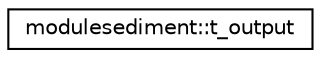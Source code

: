 digraph "Graphical Class Hierarchy"
{
 // LATEX_PDF_SIZE
  edge [fontname="Helvetica",fontsize="10",labelfontname="Helvetica",labelfontsize="10"];
  node [fontname="Helvetica",fontsize="10",shape=record];
  rankdir="LR";
  Node0 [label="modulesediment::t_output",height=0.2,width=0.4,color="black", fillcolor="white", style="filled",URL="$structmodulesediment_1_1t__output.html",tooltip=" "];
}

